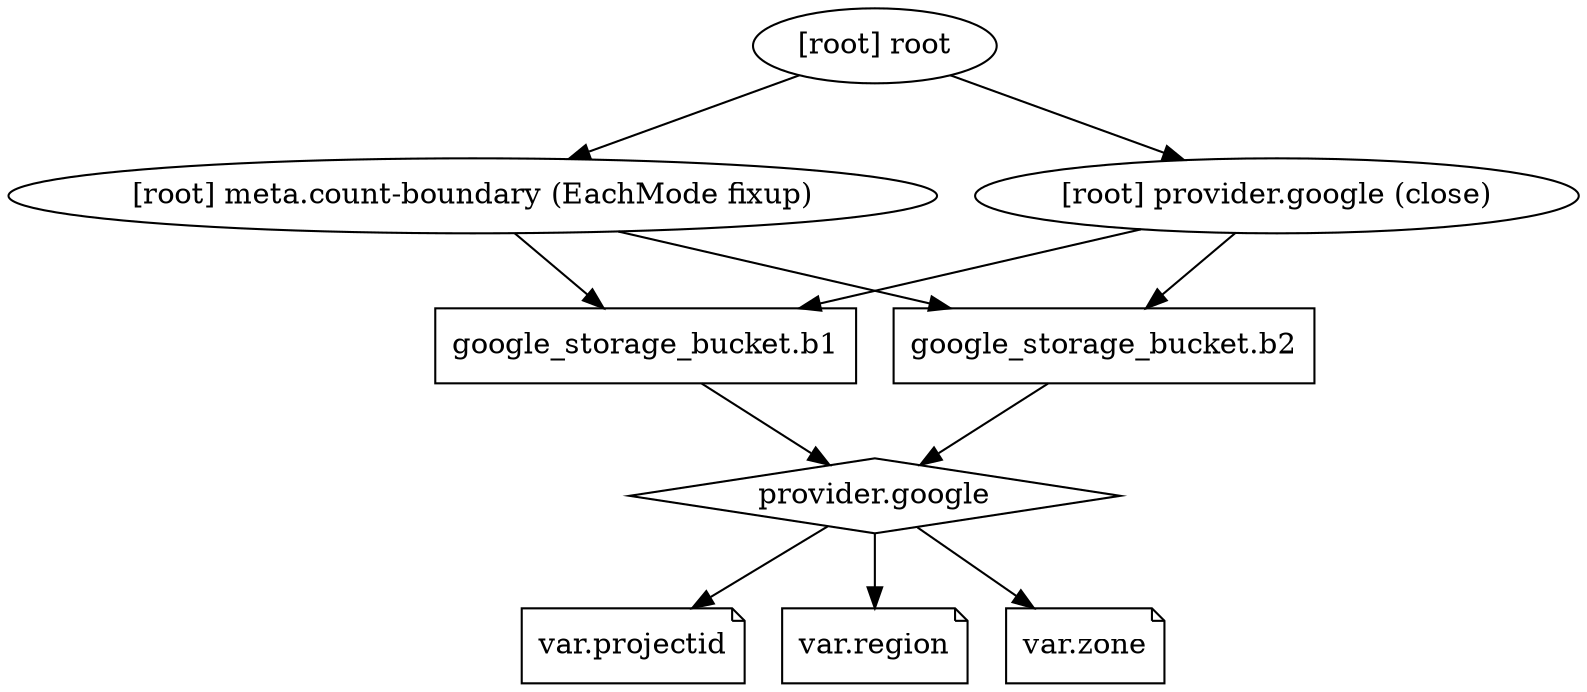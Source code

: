 digraph {
	compound = "true"
	newrank = "true"
	subgraph "root" {
		"[root] google_storage_bucket.b1" [label = "google_storage_bucket.b1", shape = "box"]
		"[root] google_storage_bucket.b2" [label = "google_storage_bucket.b2", shape = "box"]
		"[root] provider.google" [label = "provider.google", shape = "diamond"]
		"[root] var.projectid" [label = "var.projectid", shape = "note"]
		"[root] var.region" [label = "var.region", shape = "note"]
		"[root] var.zone" [label = "var.zone", shape = "note"]
		"[root] google_storage_bucket.b1" -> "[root] provider.google"
		"[root] google_storage_bucket.b2" -> "[root] provider.google"
		"[root] meta.count-boundary (EachMode fixup)" -> "[root] google_storage_bucket.b1"
		"[root] meta.count-boundary (EachMode fixup)" -> "[root] google_storage_bucket.b2"
		"[root] provider.google (close)" -> "[root] google_storage_bucket.b1"
		"[root] provider.google (close)" -> "[root] google_storage_bucket.b2"
		"[root] provider.google" -> "[root] var.projectid"
		"[root] provider.google" -> "[root] var.region"
		"[root] provider.google" -> "[root] var.zone"
		"[root] root" -> "[root] meta.count-boundary (EachMode fixup)"
		"[root] root" -> "[root] provider.google (close)"
	}
}

